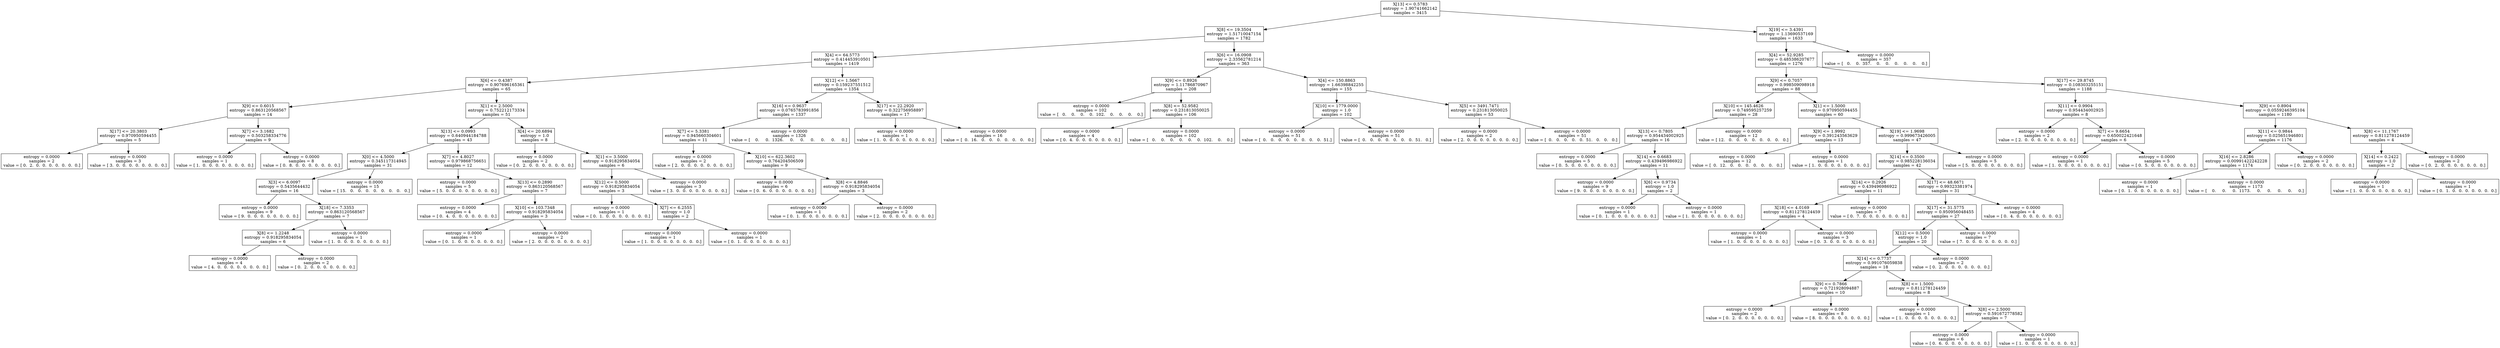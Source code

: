 digraph Tree {
0 [label="X[13] <= 0.5783\nentropy = 1.90741662142\nsamples = 3415", shape="box"] ;
1 [label="X[8] <= 19.3504\nentropy = 1.51710047154\nsamples = 1782", shape="box"] ;
0 -> 1 ;
2 [label="X[4] <= 64.5773\nentropy = 0.414453910501\nsamples = 1419", shape="box"] ;
1 -> 2 ;
3 [label="X[6] <= 0.4387\nentropy = 0.907696165361\nsamples = 65", shape="box"] ;
2 -> 3 ;
4 [label="X[9] <= 0.6015\nentropy = 0.863120568567\nsamples = 14", shape="box"] ;
3 -> 4 ;
5 [label="X[17] <= 20.3803\nentropy = 0.970950594455\nsamples = 5", shape="box"] ;
4 -> 5 ;
6 [label="entropy = 0.0000\nsamples = 2\nvalue = [ 0.  2.  0.  0.  0.  0.  0.  0.  0.]", shape="box"] ;
5 -> 6 ;
7 [label="entropy = 0.0000\nsamples = 3\nvalue = [ 3.  0.  0.  0.  0.  0.  0.  0.  0.]", shape="box"] ;
5 -> 7 ;
8 [label="X[7] <= 3.1682\nentropy = 0.503258334776\nsamples = 9", shape="box"] ;
4 -> 8 ;
9 [label="entropy = 0.0000\nsamples = 1\nvalue = [ 1.  0.  0.  0.  0.  0.  0.  0.  0.]", shape="box"] ;
8 -> 9 ;
10 [label="entropy = 0.0000\nsamples = 8\nvalue = [ 0.  8.  0.  0.  0.  0.  0.  0.  0.]", shape="box"] ;
8 -> 10 ;
11 [label="X[1] <= 2.5000\nentropy = 0.752212173334\nsamples = 51", shape="box"] ;
3 -> 11 ;
12 [label="X[13] <= 0.0993\nentropy = 0.640944184788\nsamples = 43", shape="box"] ;
11 -> 12 ;
13 [label="X[0] <= 4.5000\nentropy = 0.345117314945\nsamples = 31", shape="box"] ;
12 -> 13 ;
14 [label="X[3] <= 6.0097\nentropy = 0.5435644432\nsamples = 16", shape="box"] ;
13 -> 14 ;
15 [label="entropy = 0.0000\nsamples = 9\nvalue = [ 9.  0.  0.  0.  0.  0.  0.  0.  0.]", shape="box"] ;
14 -> 15 ;
16 [label="X[18] <= 7.3353\nentropy = 0.863120568567\nsamples = 7", shape="box"] ;
14 -> 16 ;
17 [label="X[8] <= 1.2248\nentropy = 0.918295834054\nsamples = 6", shape="box"] ;
16 -> 17 ;
18 [label="entropy = 0.0000\nsamples = 4\nvalue = [ 4.  0.  0.  0.  0.  0.  0.  0.  0.]", shape="box"] ;
17 -> 18 ;
19 [label="entropy = 0.0000\nsamples = 2\nvalue = [ 0.  2.  0.  0.  0.  0.  0.  0.  0.]", shape="box"] ;
17 -> 19 ;
20 [label="entropy = 0.0000\nsamples = 1\nvalue = [ 1.  0.  0.  0.  0.  0.  0.  0.  0.]", shape="box"] ;
16 -> 20 ;
21 [label="entropy = 0.0000\nsamples = 15\nvalue = [ 15.   0.   0.   0.   0.   0.   0.   0.   0.]", shape="box"] ;
13 -> 21 ;
22 [label="X[7] <= 4.8027\nentropy = 0.979868756651\nsamples = 12", shape="box"] ;
12 -> 22 ;
23 [label="entropy = 0.0000\nsamples = 5\nvalue = [ 5.  0.  0.  0.  0.  0.  0.  0.  0.]", shape="box"] ;
22 -> 23 ;
24 [label="X[13] <= 0.2890\nentropy = 0.863120568567\nsamples = 7", shape="box"] ;
22 -> 24 ;
25 [label="entropy = 0.0000\nsamples = 4\nvalue = [ 0.  4.  0.  0.  0.  0.  0.  0.  0.]", shape="box"] ;
24 -> 25 ;
26 [label="X[10] <= 103.7348\nentropy = 0.918295834054\nsamples = 3", shape="box"] ;
24 -> 26 ;
27 [label="entropy = 0.0000\nsamples = 1\nvalue = [ 0.  1.  0.  0.  0.  0.  0.  0.  0.]", shape="box"] ;
26 -> 27 ;
28 [label="entropy = 0.0000\nsamples = 2\nvalue = [ 2.  0.  0.  0.  0.  0.  0.  0.  0.]", shape="box"] ;
26 -> 28 ;
29 [label="X[4] <= 20.6894\nentropy = 1.0\nsamples = 8", shape="box"] ;
11 -> 29 ;
30 [label="entropy = 0.0000\nsamples = 2\nvalue = [ 0.  2.  0.  0.  0.  0.  0.  0.  0.]", shape="box"] ;
29 -> 30 ;
31 [label="X[1] <= 3.5000\nentropy = 0.918295834054\nsamples = 6", shape="box"] ;
29 -> 31 ;
32 [label="X[12] <= 0.5000\nentropy = 0.918295834054\nsamples = 3", shape="box"] ;
31 -> 32 ;
33 [label="entropy = 0.0000\nsamples = 1\nvalue = [ 0.  1.  0.  0.  0.  0.  0.  0.  0.]", shape="box"] ;
32 -> 33 ;
34 [label="X[7] <= 6.2555\nentropy = 1.0\nsamples = 2", shape="box"] ;
32 -> 34 ;
35 [label="entropy = 0.0000\nsamples = 1\nvalue = [ 1.  0.  0.  0.  0.  0.  0.  0.  0.]", shape="box"] ;
34 -> 35 ;
36 [label="entropy = 0.0000\nsamples = 1\nvalue = [ 0.  1.  0.  0.  0.  0.  0.  0.  0.]", shape="box"] ;
34 -> 36 ;
37 [label="entropy = 0.0000\nsamples = 3\nvalue = [ 3.  0.  0.  0.  0.  0.  0.  0.  0.]", shape="box"] ;
31 -> 37 ;
38 [label="X[12] <= 1.5667\nentropy = 0.159237551512\nsamples = 1354", shape="box"] ;
2 -> 38 ;
39 [label="X[16] <= 0.9637\nentropy = 0.0765783991856\nsamples = 1337", shape="box"] ;
38 -> 39 ;
40 [label="X[7] <= 5.3381\nentropy = 0.945660304601\nsamples = 11", shape="box"] ;
39 -> 40 ;
41 [label="entropy = 0.0000\nsamples = 2\nvalue = [ 2.  0.  0.  0.  0.  0.  0.  0.  0.]", shape="box"] ;
40 -> 41 ;
42 [label="X[10] <= 622.3602\nentropy = 0.764204506509\nsamples = 9", shape="box"] ;
40 -> 42 ;
43 [label="entropy = 0.0000\nsamples = 6\nvalue = [ 0.  6.  0.  0.  0.  0.  0.  0.  0.]", shape="box"] ;
42 -> 43 ;
44 [label="X[8] <= 4.8846\nentropy = 0.918295834054\nsamples = 3", shape="box"] ;
42 -> 44 ;
45 [label="entropy = 0.0000\nsamples = 1\nvalue = [ 0.  1.  0.  0.  0.  0.  0.  0.  0.]", shape="box"] ;
44 -> 45 ;
46 [label="entropy = 0.0000\nsamples = 2\nvalue = [ 2.  0.  0.  0.  0.  0.  0.  0.  0.]", shape="box"] ;
44 -> 46 ;
47 [label="entropy = 0.0000\nsamples = 1326\nvalue = [    0.     0.  1326.     0.     0.     0.     0.     0.     0.]", shape="box"] ;
39 -> 47 ;
48 [label="X[17] <= 22.2920\nentropy = 0.322756958897\nsamples = 17", shape="box"] ;
38 -> 48 ;
49 [label="entropy = 0.0000\nsamples = 1\nvalue = [ 1.  0.  0.  0.  0.  0.  0.  0.  0.]", shape="box"] ;
48 -> 49 ;
50 [label="entropy = 0.0000\nsamples = 16\nvalue = [  0.  16.   0.   0.   0.   0.   0.   0.   0.]", shape="box"] ;
48 -> 50 ;
51 [label="X[6] <= 16.0908\nentropy = 2.33562781214\nsamples = 363", shape="box"] ;
1 -> 51 ;
52 [label="X[9] <= 0.8926\nentropy = 1.11786870967\nsamples = 208", shape="box"] ;
51 -> 52 ;
53 [label="entropy = 0.0000\nsamples = 102\nvalue = [   0.    0.    0.    0.  102.    0.    0.    0.    0.]", shape="box"] ;
52 -> 53 ;
54 [label="X[8] <= 52.9582\nentropy = 0.231813050025\nsamples = 106", shape="box"] ;
52 -> 54 ;
55 [label="entropy = 0.0000\nsamples = 4\nvalue = [ 0.  4.  0.  0.  0.  0.  0.  0.  0.]", shape="box"] ;
54 -> 55 ;
56 [label="entropy = 0.0000\nsamples = 102\nvalue = [   0.    0.    0.    0.    0.    0.  102.    0.    0.]", shape="box"] ;
54 -> 56 ;
57 [label="X[4] <= 150.8863\nentropy = 1.66398842255\nsamples = 155", shape="box"] ;
51 -> 57 ;
58 [label="X[10] <= 1779.0000\nentropy = 1.0\nsamples = 102", shape="box"] ;
57 -> 58 ;
59 [label="entropy = 0.0000\nsamples = 51\nvalue = [  0.   0.   0.   0.   0.   0.   0.   0.  51.]", shape="box"] ;
58 -> 59 ;
60 [label="entropy = 0.0000\nsamples = 51\nvalue = [  0.   0.   0.   0.   0.   0.   0.  51.   0.]", shape="box"] ;
58 -> 60 ;
61 [label="X[5] <= 3491.7471\nentropy = 0.231813050025\nsamples = 53", shape="box"] ;
57 -> 61 ;
62 [label="entropy = 0.0000\nsamples = 2\nvalue = [ 2.  0.  0.  0.  0.  0.  0.  0.  0.]", shape="box"] ;
61 -> 62 ;
63 [label="entropy = 0.0000\nsamples = 51\nvalue = [  0.   0.   0.   0.   0.  51.   0.   0.   0.]", shape="box"] ;
61 -> 63 ;
64 [label="X[19] <= 3.4391\nentropy = 1.13690537169\nsamples = 1633", shape="box"] ;
0 -> 64 ;
65 [label="X[4] <= 52.9285\nentropy = 0.485386207677\nsamples = 1276", shape="box"] ;
64 -> 65 ;
66 [label="X[9] <= 0.7057\nentropy = 0.998509098918\nsamples = 88", shape="box"] ;
65 -> 66 ;
67 [label="X[10] <= 145.4626\nentropy = 0.749595257259\nsamples = 28", shape="box"] ;
66 -> 67 ;
68 [label="X[13] <= 0.7805\nentropy = 0.954434002925\nsamples = 16", shape="box"] ;
67 -> 68 ;
69 [label="entropy = 0.0000\nsamples = 5\nvalue = [ 0.  5.  0.  0.  0.  0.  0.  0.  0.]", shape="box"] ;
68 -> 69 ;
70 [label="X[14] <= 0.6683\nentropy = 0.439496986922\nsamples = 11", shape="box"] ;
68 -> 70 ;
71 [label="entropy = 0.0000\nsamples = 9\nvalue = [ 9.  0.  0.  0.  0.  0.  0.  0.  0.]", shape="box"] ;
70 -> 71 ;
72 [label="X[6] <= 0.9734\nentropy = 1.0\nsamples = 2", shape="box"] ;
70 -> 72 ;
73 [label="entropy = 0.0000\nsamples = 1\nvalue = [ 0.  1.  0.  0.  0.  0.  0.  0.  0.]", shape="box"] ;
72 -> 73 ;
74 [label="entropy = 0.0000\nsamples = 1\nvalue = [ 1.  0.  0.  0.  0.  0.  0.  0.  0.]", shape="box"] ;
72 -> 74 ;
75 [label="entropy = 0.0000\nsamples = 12\nvalue = [ 12.   0.   0.   0.   0.   0.   0.   0.   0.]", shape="box"] ;
67 -> 75 ;
76 [label="X[1] <= 1.5000\nentropy = 0.970950594455\nsamples = 60", shape="box"] ;
66 -> 76 ;
77 [label="X[9] <= 1.9992\nentropy = 0.391243563629\nsamples = 13", shape="box"] ;
76 -> 77 ;
78 [label="entropy = 0.0000\nsamples = 12\nvalue = [  0.  12.   0.   0.   0.   0.   0.   0.   0.]", shape="box"] ;
77 -> 78 ;
79 [label="entropy = 0.0000\nsamples = 1\nvalue = [ 1.  0.  0.  0.  0.  0.  0.  0.  0.]", shape="box"] ;
77 -> 79 ;
80 [label="X[19] <= 1.9698\nentropy = 0.999673426005\nsamples = 47", shape="box"] ;
76 -> 80 ;
81 [label="X[14] <= 0.3500\nentropy = 0.985228136034\nsamples = 42", shape="box"] ;
80 -> 81 ;
82 [label="X[14] <= 0.2926\nentropy = 0.439496986922\nsamples = 11", shape="box"] ;
81 -> 82 ;
83 [label="X[18] <= 4.0169\nentropy = 0.811278124459\nsamples = 4", shape="box"] ;
82 -> 83 ;
84 [label="entropy = 0.0000\nsamples = 1\nvalue = [ 1.  0.  0.  0.  0.  0.  0.  0.  0.]", shape="box"] ;
83 -> 84 ;
85 [label="entropy = 0.0000\nsamples = 3\nvalue = [ 0.  3.  0.  0.  0.  0.  0.  0.  0.]", shape="box"] ;
83 -> 85 ;
86 [label="entropy = 0.0000\nsamples = 7\nvalue = [ 0.  7.  0.  0.  0.  0.  0.  0.  0.]", shape="box"] ;
82 -> 86 ;
87 [label="X[17] <= 48.6671\nentropy = 0.99323381974\nsamples = 31", shape="box"] ;
81 -> 87 ;
88 [label="X[17] <= 31.5775\nentropy = 0.950956048455\nsamples = 27", shape="box"] ;
87 -> 88 ;
89 [label="X[12] <= 0.5000\nentropy = 1.0\nsamples = 20", shape="box"] ;
88 -> 89 ;
90 [label="X[14] <= 0.7737\nentropy = 0.991076059838\nsamples = 18", shape="box"] ;
89 -> 90 ;
91 [label="X[9] <= 0.7866\nentropy = 0.721928094887\nsamples = 10", shape="box"] ;
90 -> 91 ;
92 [label="entropy = 0.0000\nsamples = 2\nvalue = [ 0.  2.  0.  0.  0.  0.  0.  0.  0.]", shape="box"] ;
91 -> 92 ;
93 [label="entropy = 0.0000\nsamples = 8\nvalue = [ 8.  0.  0.  0.  0.  0.  0.  0.  0.]", shape="box"] ;
91 -> 93 ;
94 [label="X[8] <= 1.5000\nentropy = 0.811278124459\nsamples = 8", shape="box"] ;
90 -> 94 ;
95 [label="entropy = 0.0000\nsamples = 1\nvalue = [ 1.  0.  0.  0.  0.  0.  0.  0.  0.]", shape="box"] ;
94 -> 95 ;
96 [label="X[8] <= 2.5000\nentropy = 0.591672778582\nsamples = 7", shape="box"] ;
94 -> 96 ;
97 [label="entropy = 0.0000\nsamples = 6\nvalue = [ 0.  6.  0.  0.  0.  0.  0.  0.  0.]", shape="box"] ;
96 -> 97 ;
98 [label="entropy = 0.0000\nsamples = 1\nvalue = [ 1.  0.  0.  0.  0.  0.  0.  0.  0.]", shape="box"] ;
96 -> 98 ;
99 [label="entropy = 0.0000\nsamples = 2\nvalue = [ 0.  2.  0.  0.  0.  0.  0.  0.  0.]", shape="box"] ;
89 -> 99 ;
100 [label="entropy = 0.0000\nsamples = 7\nvalue = [ 7.  0.  0.  0.  0.  0.  0.  0.  0.]", shape="box"] ;
88 -> 100 ;
101 [label="entropy = 0.0000\nsamples = 4\nvalue = [ 0.  4.  0.  0.  0.  0.  0.  0.  0.]", shape="box"] ;
87 -> 101 ;
102 [label="entropy = 0.0000\nsamples = 5\nvalue = [ 5.  0.  0.  0.  0.  0.  0.  0.  0.]", shape="box"] ;
80 -> 102 ;
103 [label="X[17] <= 29.8745\nentropy = 0.108303255151\nsamples = 1188", shape="box"] ;
65 -> 103 ;
104 [label="X[11] <= 0.9904\nentropy = 0.954434002925\nsamples = 8", shape="box"] ;
103 -> 104 ;
105 [label="entropy = 0.0000\nsamples = 2\nvalue = [ 2.  0.  0.  0.  0.  0.  0.  0.  0.]", shape="box"] ;
104 -> 105 ;
106 [label="X[7] <= 9.6654\nentropy = 0.650022421648\nsamples = 6", shape="box"] ;
104 -> 106 ;
107 [label="entropy = 0.0000\nsamples = 1\nvalue = [ 1.  0.  0.  0.  0.  0.  0.  0.  0.]", shape="box"] ;
106 -> 107 ;
108 [label="entropy = 0.0000\nsamples = 5\nvalue = [ 0.  5.  0.  0.  0.  0.  0.  0.  0.]", shape="box"] ;
106 -> 108 ;
109 [label="X[9] <= 0.8904\nentropy = 0.0559246395104\nsamples = 1180", shape="box"] ;
103 -> 109 ;
110 [label="X[11] <= 0.9844\nentropy = 0.025651946801\nsamples = 1176", shape="box"] ;
109 -> 110 ;
111 [label="X[16] <= 2.8286\nentropy = 0.00991422242228\nsamples = 1174", shape="box"] ;
110 -> 111 ;
112 [label="entropy = 0.0000\nsamples = 1\nvalue = [ 0.  1.  0.  0.  0.  0.  0.  0.  0.]", shape="box"] ;
111 -> 112 ;
113 [label="entropy = 0.0000\nsamples = 1173\nvalue = [    0.     0.     0.  1173.     0.     0.     0.     0.     0.]", shape="box"] ;
111 -> 113 ;
114 [label="entropy = 0.0000\nsamples = 2\nvalue = [ 0.  2.  0.  0.  0.  0.  0.  0.  0.]", shape="box"] ;
110 -> 114 ;
115 [label="X[8] <= 11.1767\nentropy = 0.811278124459\nsamples = 4", shape="box"] ;
109 -> 115 ;
116 [label="X[14] <= 0.2422\nentropy = 1.0\nsamples = 2", shape="box"] ;
115 -> 116 ;
117 [label="entropy = 0.0000\nsamples = 1\nvalue = [ 1.  0.  0.  0.  0.  0.  0.  0.  0.]", shape="box"] ;
116 -> 117 ;
118 [label="entropy = 0.0000\nsamples = 1\nvalue = [ 0.  1.  0.  0.  0.  0.  0.  0.  0.]", shape="box"] ;
116 -> 118 ;
119 [label="entropy = 0.0000\nsamples = 2\nvalue = [ 0.  2.  0.  0.  0.  0.  0.  0.  0.]", shape="box"] ;
115 -> 119 ;
120 [label="entropy = 0.0000\nsamples = 357\nvalue = [   0.    0.  357.    0.    0.    0.    0.    0.    0.]", shape="box"] ;
64 -> 120 ;
}
